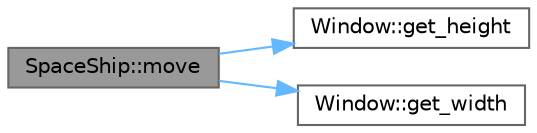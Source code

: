digraph "SpaceShip::move"
{
 // LATEX_PDF_SIZE
  bgcolor="transparent";
  edge [fontname=Helvetica,fontsize=10,labelfontname=Helvetica,labelfontsize=10];
  node [fontname=Helvetica,fontsize=10,shape=box,height=0.2,width=0.4];
  rankdir="LR";
  Node1 [id="Node000001",label="SpaceShip::move",height=0.2,width=0.4,color="gray40", fillcolor="grey60", style="filled", fontcolor="black",tooltip=" "];
  Node1 -> Node2 [id="edge1_Node000001_Node000002",color="steelblue1",style="solid",tooltip=" "];
  Node2 [id="Node000002",label="Window::get_height",height=0.2,width=0.4,color="grey40", fillcolor="white", style="filled",URL="$class_window.html#a274335e79942434f897b2aadfc9c0e1b",tooltip=" "];
  Node1 -> Node3 [id="edge2_Node000001_Node000003",color="steelblue1",style="solid",tooltip=" "];
  Node3 [id="Node000003",label="Window::get_width",height=0.2,width=0.4,color="grey40", fillcolor="white", style="filled",URL="$class_window.html#a52c3aa5dca8e905ebea3eacca983e66e",tooltip=" "];
}
